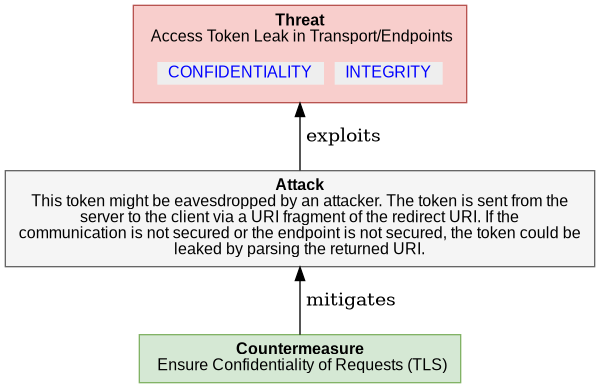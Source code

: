  

@startuml
digraph G {
rankdir="BT";
  node [shape=plaintext, fontname="Arial" fontsize="12"];
    "4_4_2_1_TOKEN_LEAK1_NETWORK" [ fillcolor="#F8CECC", style=filled, shape=polygon, color="#B85450"
    label= 
    <<table border="0" cellborder="0" cellspacing="0">
     <tr><td align="center"><b>Threat</b><br/> 

Access Token Leak in Transport/Endpoints
</td></tr>
     <tr><td><table border="0" cellborder="0" cellspacing="8"><tr>
                ret += secObj.linkedImpactMDText()
     <td align="center" href="#OAuth2.CONFIDENTIALITY" bgcolor="#EEEEEE"><font color="blue">CONFIDENTIALITY</font></td>
                ret += secObj.linkedImpactMDText()
     <td align="center" href="#OAuth2.INTEGRITY" bgcolor="#EEEEEE"><font color="blue">INTEGRITY</font></td>
     </tr></table></td></tr>   
   </table>>
   ];
    
"4_4_2_1_TOKEN_LEAK1_NETWORK_attack" [ fillcolor="#f5f5f5", style=filled, shape=polygon, color="#666666", label =     
    <<table border="0" cellborder="0" cellspacing="0">
     <tr><td align="center"><b>Attack</b><br/>

This token might be eavesdropped by an attacker. The token is sent from the<br/>server to the client via a URI fragment of the redirect URI. If the<br/>communication is not secured or the endpoint is not secured, the token could be<br/>leaked by parsing the returned URI.
</td></tr>
   </table>>
    ]

"4_4_2_1_TOKEN_LEAK1_NETWORK_attack" -> "4_4_2_1_TOKEN_LEAK1_NETWORK"  [label = " exploits"]

    "4_4_2_1_TOKEN_LEAK1_NETWORK_countermeasure0" [ 
       fillcolor="#D5E8D4", style=filled, shape=polygon, color="#82B366", label =     
    <<table border="0" cellborder="0" cellspacing="0">
     <tr><td align="left"><b>Countermeasure</b><br/> 

Ensure Confidentiality of Requests (TLS)
</td></tr>
   </table>>
   ]

     "4_4_2_1_TOKEN_LEAK1_NETWORK_countermeasure0" -> "4_4_2_1_TOKEN_LEAK1_NETWORK_attack" [label = " mitigates"]

}
@enduml

